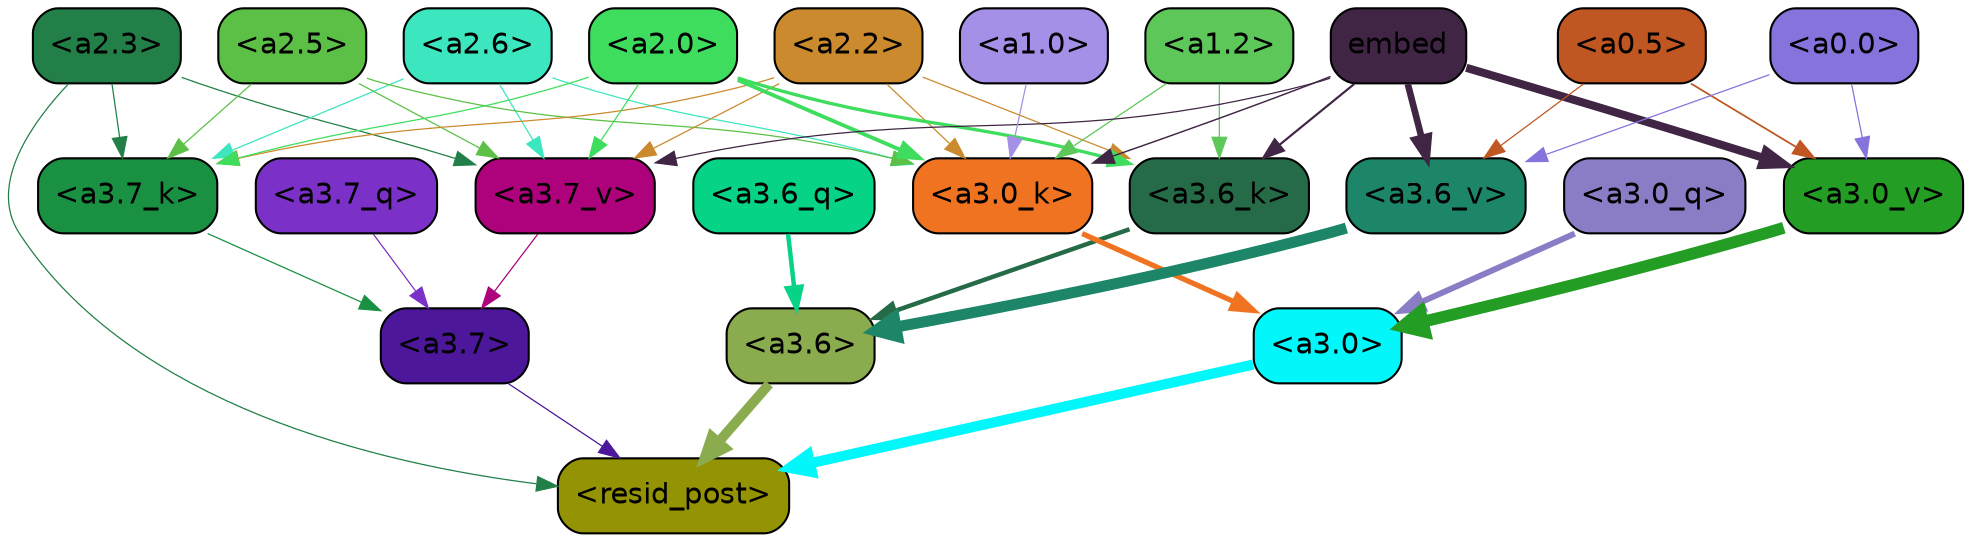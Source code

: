 strict digraph "" {
	graph [bgcolor=transparent,
		layout=dot,
		overlap=false,
		splines=true
	];
	"<a3.7>"	[color=black,
		fillcolor="#4d179b",
		fontname=Helvetica,
		shape=box,
		style="filled, rounded"];
	"<resid_post>"	[color=black,
		fillcolor="#949304",
		fontname=Helvetica,
		shape=box,
		style="filled, rounded"];
	"<a3.7>" -> "<resid_post>"	[color="#4d179b",
		penwidth=0.6];
	"<a3.6>"	[color=black,
		fillcolor="#8bab4f",
		fontname=Helvetica,
		shape=box,
		style="filled, rounded"];
	"<a3.6>" -> "<resid_post>"	[color="#8bab4f",
		penwidth=4.751592040061951];
	"<a3.0>"	[color=black,
		fillcolor="#01f7fa",
		fontname=Helvetica,
		shape=box,
		style="filled, rounded"];
	"<a3.0>" -> "<resid_post>"	[color="#01f7fa",
		penwidth=4.904066681861877];
	"<a2.3>"	[color=black,
		fillcolor="#227f47",
		fontname=Helvetica,
		shape=box,
		style="filled, rounded"];
	"<a2.3>" -> "<resid_post>"	[color="#227f47",
		penwidth=0.6];
	"<a3.7_k>"	[color=black,
		fillcolor="#199042",
		fontname=Helvetica,
		shape=box,
		style="filled, rounded"];
	"<a2.3>" -> "<a3.7_k>"	[color="#227f47",
		penwidth=0.6];
	"<a3.7_v>"	[color=black,
		fillcolor="#ae017c",
		fontname=Helvetica,
		shape=box,
		style="filled, rounded"];
	"<a2.3>" -> "<a3.7_v>"	[color="#227f47",
		penwidth=0.6];
	"<a3.7_q>"	[color=black,
		fillcolor="#7b31c8",
		fontname=Helvetica,
		shape=box,
		style="filled, rounded"];
	"<a3.7_q>" -> "<a3.7>"	[color="#7b31c8",
		penwidth=0.6];
	"<a3.6_q>"	[color=black,
		fillcolor="#06d386",
		fontname=Helvetica,
		shape=box,
		style="filled, rounded"];
	"<a3.6_q>" -> "<a3.6>"	[color="#06d386",
		penwidth=2.160832464694977];
	"<a3.0_q>"	[color=black,
		fillcolor="#8b7cc6",
		fontname=Helvetica,
		shape=box,
		style="filled, rounded"];
	"<a3.0_q>" -> "<a3.0>"	[color="#8b7cc6",
		penwidth=2.870753765106201];
	"<a3.7_k>" -> "<a3.7>"	[color="#199042",
		penwidth=0.6];
	"<a3.6_k>"	[color=black,
		fillcolor="#256b47",
		fontname=Helvetica,
		shape=box,
		style="filled, rounded"];
	"<a3.6_k>" -> "<a3.6>"	[color="#256b47",
		penwidth=2.13908451795578];
	"<a3.0_k>"	[color=black,
		fillcolor="#f07321",
		fontname=Helvetica,
		shape=box,
		style="filled, rounded"];
	"<a3.0_k>" -> "<a3.0>"	[color="#f07321",
		penwidth=2.520303964614868];
	"<a3.7_v>" -> "<a3.7>"	[color="#ae017c",
		penwidth=0.6];
	"<a3.6_v>"	[color=black,
		fillcolor="#1d8668",
		fontname=Helvetica,
		shape=box,
		style="filled, rounded"];
	"<a3.6_v>" -> "<a3.6>"	[color="#1d8668",
		penwidth=5.297133803367615];
	"<a3.0_v>"	[color=black,
		fillcolor="#249d24",
		fontname=Helvetica,
		shape=box,
		style="filled, rounded"];
	"<a3.0_v>" -> "<a3.0>"	[color="#249d24",
		penwidth=5.680712580680847];
	"<a2.6>"	[color=black,
		fillcolor="#3ce6bf",
		fontname=Helvetica,
		shape=box,
		style="filled, rounded"];
	"<a2.6>" -> "<a3.7_k>"	[color="#3ce6bf",
		penwidth=0.6];
	"<a2.6>" -> "<a3.0_k>"	[color="#3ce6bf",
		penwidth=0.6];
	"<a2.6>" -> "<a3.7_v>"	[color="#3ce6bf",
		penwidth=0.6];
	"<a2.5>"	[color=black,
		fillcolor="#5bc045",
		fontname=Helvetica,
		shape=box,
		style="filled, rounded"];
	"<a2.5>" -> "<a3.7_k>"	[color="#5bc045",
		penwidth=0.6];
	"<a2.5>" -> "<a3.0_k>"	[color="#5bc045",
		penwidth=0.6];
	"<a2.5>" -> "<a3.7_v>"	[color="#5bc045",
		penwidth=0.6];
	"<a2.2>"	[color=black,
		fillcolor="#ca8a2d",
		fontname=Helvetica,
		shape=box,
		style="filled, rounded"];
	"<a2.2>" -> "<a3.7_k>"	[color="#ca8a2d",
		penwidth=0.6];
	"<a2.2>" -> "<a3.6_k>"	[color="#ca8a2d",
		penwidth=0.6];
	"<a2.2>" -> "<a3.0_k>"	[color="#ca8a2d",
		penwidth=0.6];
	"<a2.2>" -> "<a3.7_v>"	[color="#ca8a2d",
		penwidth=0.6];
	"<a2.0>"	[color=black,
		fillcolor="#3edd5e",
		fontname=Helvetica,
		shape=box,
		style="filled, rounded"];
	"<a2.0>" -> "<a3.7_k>"	[color="#3edd5e",
		penwidth=0.6];
	"<a2.0>" -> "<a3.6_k>"	[color="#3edd5e",
		penwidth=1.5897698998451233];
	"<a2.0>" -> "<a3.0_k>"	[color="#3edd5e",
		penwidth=1.8405593037605286];
	"<a2.0>" -> "<a3.7_v>"	[color="#3edd5e",
		penwidth=0.6];
	"<a1.2>"	[color=black,
		fillcolor="#5dc859",
		fontname=Helvetica,
		shape=box,
		style="filled, rounded"];
	"<a1.2>" -> "<a3.6_k>"	[color="#5dc859",
		penwidth=0.6];
	"<a1.2>" -> "<a3.0_k>"	[color="#5dc859",
		penwidth=0.6];
	embed	[color=black,
		fillcolor="#402644",
		fontname=Helvetica,
		shape=box,
		style="filled, rounded"];
	embed -> "<a3.6_k>"	[color="#402644",
		penwidth=1.046662151813507];
	embed -> "<a3.0_k>"	[color="#402644",
		penwidth=0.6995279788970947];
	embed -> "<a3.7_v>"	[color="#402644",
		penwidth=0.6];
	embed -> "<a3.6_v>"	[color="#402644",
		penwidth=3.1840110421180725];
	embed -> "<a3.0_v>"	[color="#402644",
		penwidth=3.9005755856633186];
	"<a1.0>"	[color=black,
		fillcolor="#a490e7",
		fontname=Helvetica,
		shape=box,
		style="filled, rounded"];
	"<a1.0>" -> "<a3.0_k>"	[color="#a490e7",
		penwidth=0.6];
	"<a0.5>"	[color=black,
		fillcolor="#c05722",
		fontname=Helvetica,
		shape=box,
		style="filled, rounded"];
	"<a0.5>" -> "<a3.6_v>"	[color="#c05722",
		penwidth=0.6];
	"<a0.5>" -> "<a3.0_v>"	[color="#c05722",
		penwidth=0.8493617177009583];
	"<a0.0>"	[color=black,
		fillcolor="#8773dc",
		fontname=Helvetica,
		shape=box,
		style="filled, rounded"];
	"<a0.0>" -> "<a3.6_v>"	[color="#8773dc",
		penwidth=0.6];
	"<a0.0>" -> "<a3.0_v>"	[color="#8773dc",
		penwidth=0.6];
}
